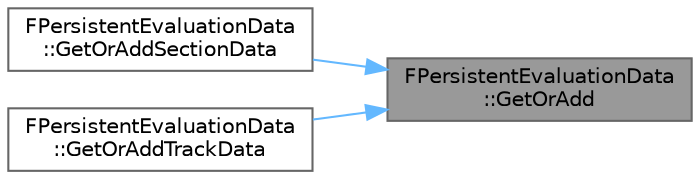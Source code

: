 digraph "FPersistentEvaluationData::GetOrAdd"
{
 // INTERACTIVE_SVG=YES
 // LATEX_PDF_SIZE
  bgcolor="transparent";
  edge [fontname=Helvetica,fontsize=10,labelfontname=Helvetica,labelfontsize=10];
  node [fontname=Helvetica,fontsize=10,shape=box,height=0.2,width=0.4];
  rankdir="RL";
  Node1 [id="Node000001",label="FPersistentEvaluationData\l::GetOrAdd",height=0.2,width=0.4,color="gray40", fillcolor="grey60", style="filled", fontcolor="black",tooltip="User accessor functions for shared data keys."];
  Node1 -> Node2 [id="edge1_Node000001_Node000002",dir="back",color="steelblue1",style="solid",tooltip=" "];
  Node2 [id="Node000002",label="FPersistentEvaluationData\l::GetOrAddSectionData",height=0.2,width=0.4,color="grey40", fillcolor="white", style="filled",URL="$d2/d35/structFPersistentEvaluationData.html#a3a5b9f6f6a37a1731b0c679efd8b8bef",tooltip="User accessor functions for persistent data relating to the current section."];
  Node1 -> Node3 [id="edge2_Node000001_Node000003",dir="back",color="steelblue1",style="solid",tooltip=" "];
  Node3 [id="Node000003",label="FPersistentEvaluationData\l::GetOrAddTrackData",height=0.2,width=0.4,color="grey40", fillcolor="white", style="filled",URL="$d2/d35/structFPersistentEvaluationData.html#a2dce07081c78cf70f38083b288149b2a",tooltip="User accessor functions for persistent data relating to the current track."];
}
